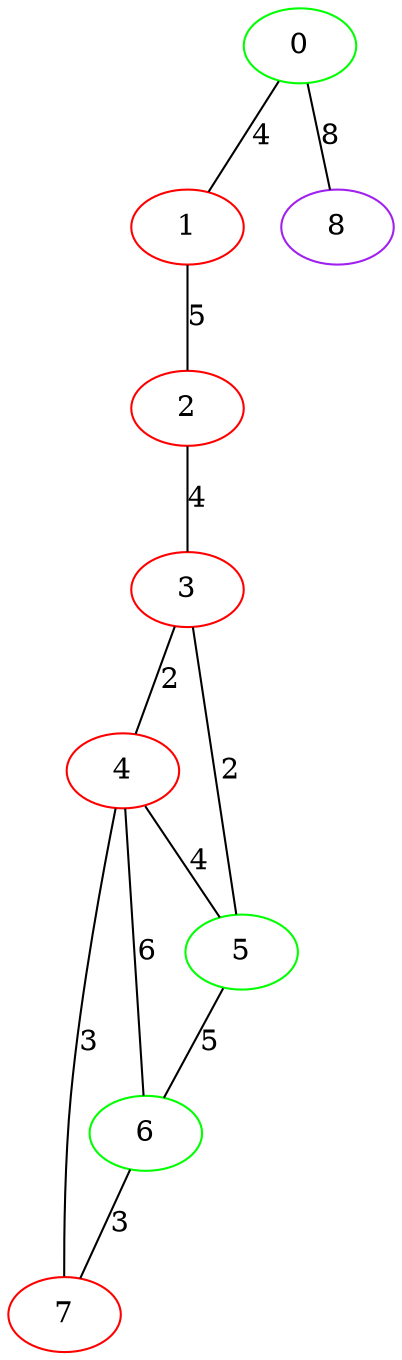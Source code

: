 graph "" {
0 [color=green, weight=2];
1 [color=red, weight=1];
2 [color=red, weight=1];
3 [color=red, weight=1];
4 [color=red, weight=1];
5 [color=green, weight=2];
6 [color=green, weight=2];
7 [color=red, weight=1];
8 [color=purple, weight=4];
0 -- 8  [key=0, label=8];
0 -- 1  [key=0, label=4];
1 -- 2  [key=0, label=5];
2 -- 3  [key=0, label=4];
3 -- 4  [key=0, label=2];
3 -- 5  [key=0, label=2];
4 -- 5  [key=0, label=4];
4 -- 6  [key=0, label=6];
4 -- 7  [key=0, label=3];
5 -- 6  [key=0, label=5];
6 -- 7  [key=0, label=3];
}
